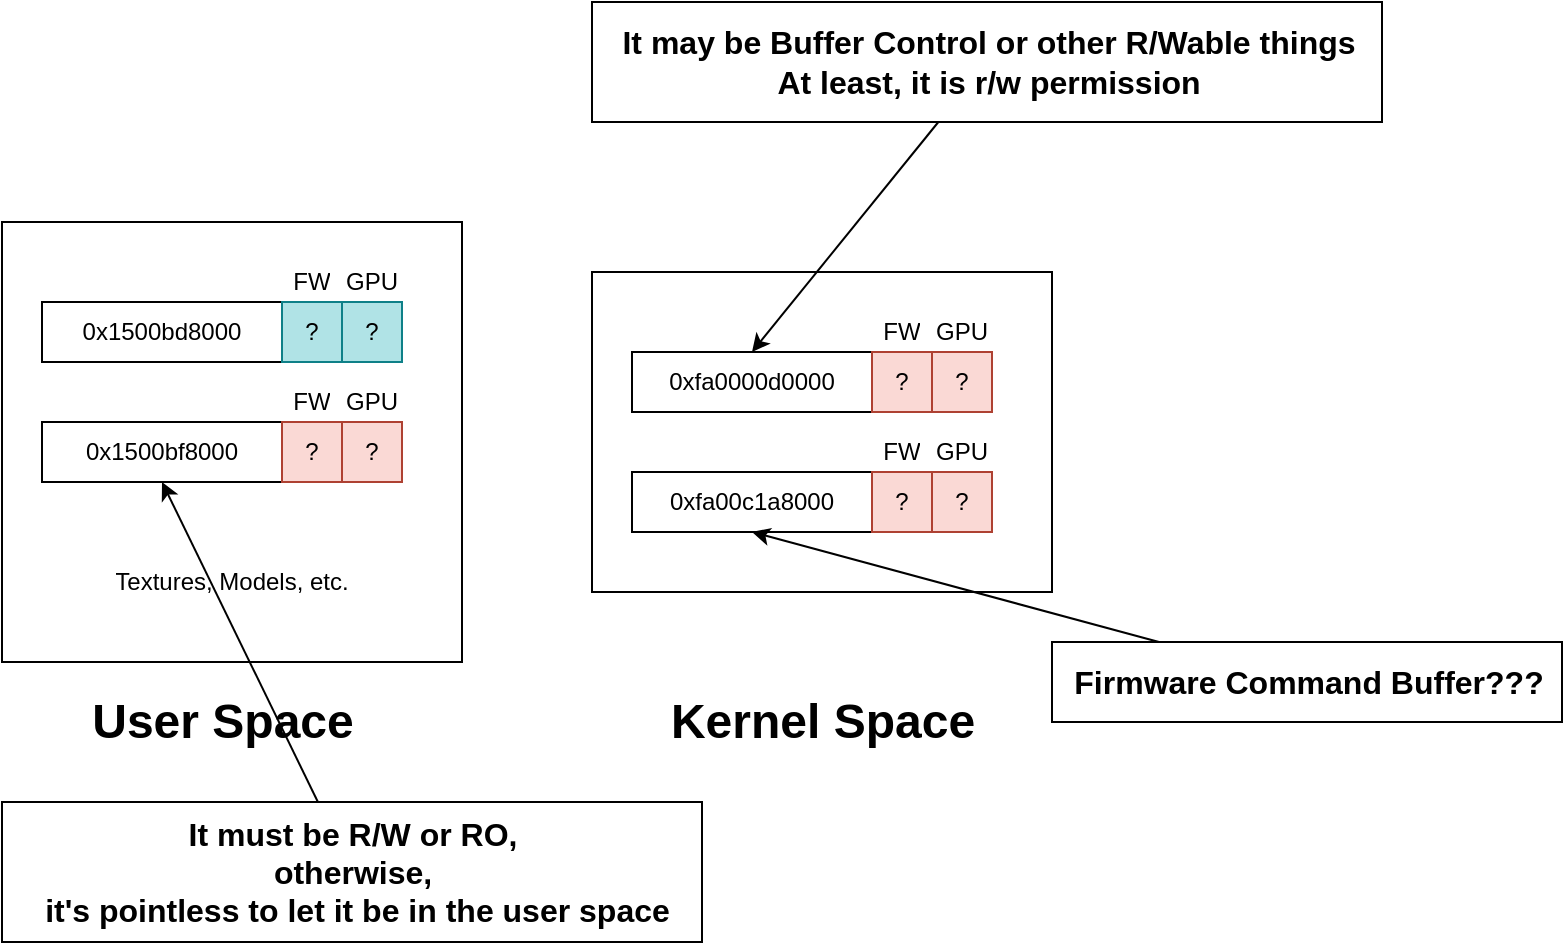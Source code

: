 <mxfile>
    <diagram id="58SO3tEJWvLtK6XkHxIX" name="Page-1">
        <mxGraphModel dx="1315" dy="1118" grid="1" gridSize="10" guides="1" tooltips="1" connect="1" arrows="1" fold="1" page="1" pageScale="1" pageWidth="850" pageHeight="1100" math="0" shadow="0">
            <root>
                <mxCell id="0"/>
                <mxCell id="1" parent="0"/>
                <mxCell id="434" value="" style="rounded=0;whiteSpace=wrap;html=1;" vertex="1" parent="1">
                    <mxGeometry x="60" y="200" width="230" height="220" as="geometry"/>
                </mxCell>
                <mxCell id="440" value="" style="group" vertex="1" connectable="0" parent="1">
                    <mxGeometry x="80" y="220" width="180" height="50" as="geometry"/>
                </mxCell>
                <mxCell id="435" value="0x1500bd8000" style="rounded=0;whiteSpace=wrap;html=1;" vertex="1" parent="440">
                    <mxGeometry y="20" width="120" height="30" as="geometry"/>
                </mxCell>
                <mxCell id="436" value="?" style="rounded=0;whiteSpace=wrap;html=1;fillColor=#b0e3e6;strokeColor=#0e8088;" vertex="1" parent="440">
                    <mxGeometry x="120" y="20" width="30" height="30" as="geometry"/>
                </mxCell>
                <mxCell id="437" value="?" style="rounded=0;whiteSpace=wrap;html=1;fillColor=#b0e3e6;strokeColor=#0e8088;" vertex="1" parent="440">
                    <mxGeometry x="150" y="20" width="30" height="30" as="geometry"/>
                </mxCell>
                <UserObject label="FW" placeholders="1" name="Variable" id="438">
                    <mxCell style="text;html=1;strokeColor=none;fillColor=none;align=center;verticalAlign=middle;whiteSpace=wrap;overflow=hidden;" vertex="1" parent="440">
                        <mxGeometry x="120" width="30" height="20" as="geometry"/>
                    </mxCell>
                </UserObject>
                <UserObject label="GPU" placeholders="1" name="Variable" id="439">
                    <mxCell style="text;html=1;strokeColor=none;fillColor=none;align=center;verticalAlign=middle;whiteSpace=wrap;overflow=hidden;" vertex="1" parent="440">
                        <mxGeometry x="150" width="30" height="20" as="geometry"/>
                    </mxCell>
                </UserObject>
                <mxCell id="441" value="" style="group" vertex="1" connectable="0" parent="1">
                    <mxGeometry x="80" y="280" width="180" height="50" as="geometry"/>
                </mxCell>
                <mxCell id="442" value="0x1500bf8000" style="rounded=0;whiteSpace=wrap;html=1;" vertex="1" parent="441">
                    <mxGeometry y="20" width="120" height="30" as="geometry"/>
                </mxCell>
                <mxCell id="443" value="?" style="rounded=0;whiteSpace=wrap;html=1;fillColor=#fad9d5;strokeColor=#ae4132;" vertex="1" parent="441">
                    <mxGeometry x="120" y="20" width="30" height="30" as="geometry"/>
                </mxCell>
                <mxCell id="444" value="?" style="rounded=0;whiteSpace=wrap;html=1;fillColor=#fad9d5;strokeColor=#ae4132;" vertex="1" parent="441">
                    <mxGeometry x="150" y="20" width="30" height="30" as="geometry"/>
                </mxCell>
                <UserObject label="FW" placeholders="1" name="Variable" id="445">
                    <mxCell style="text;html=1;strokeColor=none;fillColor=none;align=center;verticalAlign=middle;whiteSpace=wrap;overflow=hidden;" vertex="1" parent="441">
                        <mxGeometry x="120" width="30" height="20" as="geometry"/>
                    </mxCell>
                </UserObject>
                <UserObject label="GPU" placeholders="1" name="Variable" id="446">
                    <mxCell style="text;html=1;strokeColor=none;fillColor=none;align=center;verticalAlign=middle;whiteSpace=wrap;overflow=hidden;" vertex="1" parent="441">
                        <mxGeometry x="150" width="30" height="20" as="geometry"/>
                    </mxCell>
                </UserObject>
                <UserObject label="Textures, Models, etc." placeholders="1" name="Variable" id="447">
                    <mxCell style="text;html=1;strokeColor=none;fillColor=none;align=center;verticalAlign=middle;whiteSpace=wrap;overflow=hidden;" vertex="1" parent="1">
                        <mxGeometry x="70" y="370" width="210" height="20" as="geometry"/>
                    </mxCell>
                </UserObject>
                <mxCell id="448" value="User Space" style="text;strokeColor=none;fillColor=none;html=1;fontSize=24;fontStyle=1;verticalAlign=middle;align=center;" vertex="1" parent="1">
                    <mxGeometry x="120" y="430" width="100" height="40" as="geometry"/>
                </mxCell>
                <mxCell id="449" value="" style="rounded=0;whiteSpace=wrap;html=1;" vertex="1" parent="1">
                    <mxGeometry x="355" y="225" width="230" height="160" as="geometry"/>
                </mxCell>
                <mxCell id="450" value="" style="group" vertex="1" connectable="0" parent="1">
                    <mxGeometry x="375" y="245" width="180" height="50" as="geometry"/>
                </mxCell>
                <mxCell id="451" value="0xfa0000d0000" style="rounded=0;whiteSpace=wrap;html=1;" vertex="1" parent="450">
                    <mxGeometry y="20" width="120" height="30" as="geometry"/>
                </mxCell>
                <mxCell id="452" value="?" style="rounded=0;whiteSpace=wrap;html=1;fillColor=#fad9d5;strokeColor=#ae4132;" vertex="1" parent="450">
                    <mxGeometry x="120" y="20" width="30" height="30" as="geometry"/>
                </mxCell>
                <mxCell id="453" value="?" style="rounded=0;whiteSpace=wrap;html=1;fillColor=#fad9d5;strokeColor=#ae4132;" vertex="1" parent="450">
                    <mxGeometry x="150" y="20" width="30" height="30" as="geometry"/>
                </mxCell>
                <UserObject label="FW" placeholders="1" name="Variable" id="454">
                    <mxCell style="text;html=1;strokeColor=none;fillColor=none;align=center;verticalAlign=middle;whiteSpace=wrap;overflow=hidden;" vertex="1" parent="450">
                        <mxGeometry x="120" width="30" height="20" as="geometry"/>
                    </mxCell>
                </UserObject>
                <UserObject label="GPU" placeholders="1" name="Variable" id="455">
                    <mxCell style="text;html=1;strokeColor=none;fillColor=none;align=center;verticalAlign=middle;whiteSpace=wrap;overflow=hidden;" vertex="1" parent="450">
                        <mxGeometry x="150" width="30" height="20" as="geometry"/>
                    </mxCell>
                </UserObject>
                <mxCell id="456" value="" style="group" vertex="1" connectable="0" parent="1">
                    <mxGeometry x="375" y="305" width="180" height="50" as="geometry"/>
                </mxCell>
                <mxCell id="457" value="0xfa00c1a8000" style="rounded=0;whiteSpace=wrap;html=1;" vertex="1" parent="456">
                    <mxGeometry y="20" width="120" height="30" as="geometry"/>
                </mxCell>
                <mxCell id="458" value="?" style="rounded=0;whiteSpace=wrap;html=1;fillColor=#fad9d5;strokeColor=#ae4132;" vertex="1" parent="456">
                    <mxGeometry x="120" y="20" width="30" height="30" as="geometry"/>
                </mxCell>
                <mxCell id="459" value="?" style="rounded=0;whiteSpace=wrap;html=1;fillColor=#fad9d5;strokeColor=#ae4132;" vertex="1" parent="456">
                    <mxGeometry x="150" y="20" width="30" height="30" as="geometry"/>
                </mxCell>
                <UserObject label="FW" placeholders="1" name="Variable" id="460">
                    <mxCell style="text;html=1;strokeColor=none;fillColor=none;align=center;verticalAlign=middle;whiteSpace=wrap;overflow=hidden;" vertex="1" parent="456">
                        <mxGeometry x="120" width="30" height="20" as="geometry"/>
                    </mxCell>
                </UserObject>
                <UserObject label="GPU" placeholders="1" name="Variable" id="461">
                    <mxCell style="text;html=1;strokeColor=none;fillColor=none;align=center;verticalAlign=middle;whiteSpace=wrap;overflow=hidden;" vertex="1" parent="456">
                        <mxGeometry x="150" width="30" height="20" as="geometry"/>
                    </mxCell>
                </UserObject>
                <mxCell id="463" value="Kernel Space" style="text;strokeColor=none;fillColor=none;html=1;fontSize=24;fontStyle=1;verticalAlign=middle;align=center;" vertex="1" parent="1">
                    <mxGeometry x="420" y="430" width="100" height="40" as="geometry"/>
                </mxCell>
                <mxCell id="465" style="edgeStyle=none;html=1;entryX=0.5;entryY=0;entryDx=0;entryDy=0;fontSize=16;" edge="1" parent="1" source="464" target="451">
                    <mxGeometry relative="1" as="geometry"/>
                </mxCell>
                <mxCell id="464" value="It may be Buffer Control or other R/Wable things&lt;br&gt;At least, it is r/w permission" style="text;strokeColor=default;fillColor=none;html=1;fontSize=16;fontStyle=1;verticalAlign=middle;align=center;" vertex="1" parent="1">
                    <mxGeometry x="355" y="90" width="395" height="60" as="geometry"/>
                </mxCell>
                <mxCell id="467" style="edgeStyle=none;html=1;entryX=0.5;entryY=1;entryDx=0;entryDy=0;fontSize=16;" edge="1" parent="1" source="466" target="442">
                    <mxGeometry relative="1" as="geometry"/>
                </mxCell>
                <mxCell id="466" value="It must be R/W or RO, &lt;br&gt;otherwise,&lt;br&gt;&amp;nbsp;it's pointless to let it be in the user space" style="text;strokeColor=default;fillColor=none;html=1;fontSize=16;fontStyle=1;verticalAlign=middle;align=center;" vertex="1" parent="1">
                    <mxGeometry x="60" y="490" width="350" height="70" as="geometry"/>
                </mxCell>
                <mxCell id="469" style="edgeStyle=none;html=1;entryX=0.5;entryY=1;entryDx=0;entryDy=0;fontSize=16;" edge="1" parent="1" source="468" target="457">
                    <mxGeometry relative="1" as="geometry"/>
                </mxCell>
                <mxCell id="468" value="Firmware Command Buffer???" style="text;strokeColor=default;fillColor=none;html=1;fontSize=16;fontStyle=1;verticalAlign=middle;align=center;" vertex="1" parent="1">
                    <mxGeometry x="585" y="410" width="255" height="40" as="geometry"/>
                </mxCell>
            </root>
        </mxGraphModel>
    </diagram>
</mxfile>
